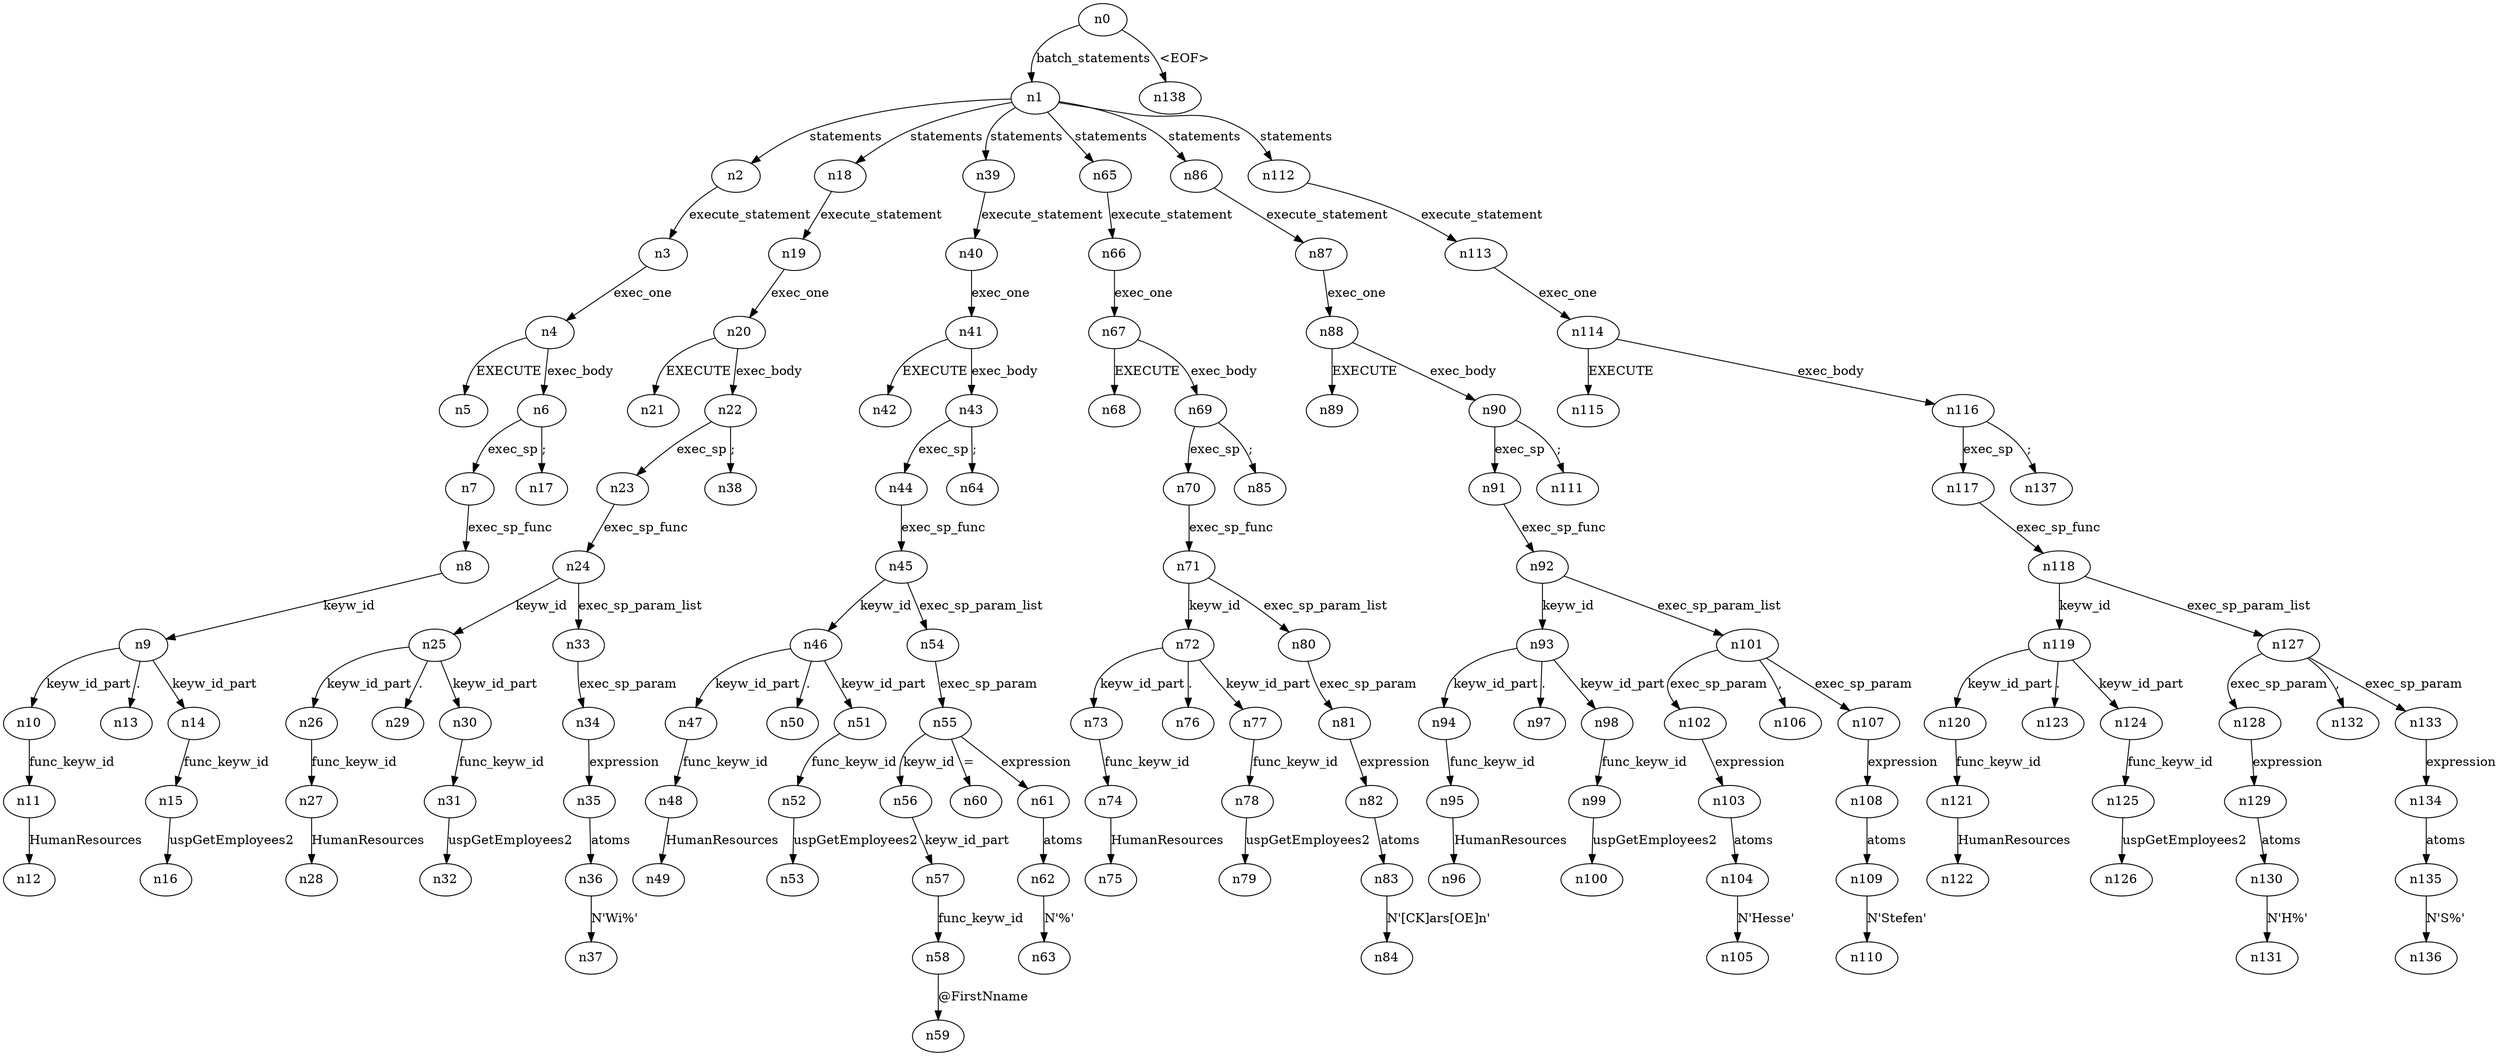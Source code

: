 digraph ParseTree {
  n0 -> n1 [label="batch_statements"];
  n1 -> n2 [label="statements"];
  n2 -> n3 [label="execute_statement"];
  n3 -> n4 [label="exec_one"];
  n4 -> n5 [label="EXECUTE"];
  n4 -> n6 [label="exec_body"];
  n6 -> n7 [label="exec_sp"];
  n7 -> n8 [label="exec_sp_func"];
  n8 -> n9 [label="keyw_id"];
  n9 -> n10 [label="keyw_id_part"];
  n10 -> n11 [label="func_keyw_id"];
  n11 -> n12 [label="HumanResources"];
  n9 -> n13 [label="."];
  n9 -> n14 [label="keyw_id_part"];
  n14 -> n15 [label="func_keyw_id"];
  n15 -> n16 [label="uspGetEmployees2"];
  n6 -> n17 [label=";"];
  n1 -> n18 [label="statements"];
  n18 -> n19 [label="execute_statement"];
  n19 -> n20 [label="exec_one"];
  n20 -> n21 [label="EXECUTE"];
  n20 -> n22 [label="exec_body"];
  n22 -> n23 [label="exec_sp"];
  n23 -> n24 [label="exec_sp_func"];
  n24 -> n25 [label="keyw_id"];
  n25 -> n26 [label="keyw_id_part"];
  n26 -> n27 [label="func_keyw_id"];
  n27 -> n28 [label="HumanResources"];
  n25 -> n29 [label="."];
  n25 -> n30 [label="keyw_id_part"];
  n30 -> n31 [label="func_keyw_id"];
  n31 -> n32 [label="uspGetEmployees2"];
  n24 -> n33 [label="exec_sp_param_list"];
  n33 -> n34 [label="exec_sp_param"];
  n34 -> n35 [label="expression"];
  n35 -> n36 [label="atoms"];
  n36 -> n37 [label="N'Wi%'"];
  n22 -> n38 [label=";"];
  n1 -> n39 [label="statements"];
  n39 -> n40 [label="execute_statement"];
  n40 -> n41 [label="exec_one"];
  n41 -> n42 [label="EXECUTE"];
  n41 -> n43 [label="exec_body"];
  n43 -> n44 [label="exec_sp"];
  n44 -> n45 [label="exec_sp_func"];
  n45 -> n46 [label="keyw_id"];
  n46 -> n47 [label="keyw_id_part"];
  n47 -> n48 [label="func_keyw_id"];
  n48 -> n49 [label="HumanResources"];
  n46 -> n50 [label="."];
  n46 -> n51 [label="keyw_id_part"];
  n51 -> n52 [label="func_keyw_id"];
  n52 -> n53 [label="uspGetEmployees2"];
  n45 -> n54 [label="exec_sp_param_list"];
  n54 -> n55 [label="exec_sp_param"];
  n55 -> n56 [label="keyw_id"];
  n56 -> n57 [label="keyw_id_part"];
  n57 -> n58 [label="func_keyw_id"];
  n58 -> n59 [label="@FirstNname"];
  n55 -> n60 [label="="];
  n55 -> n61 [label="expression"];
  n61 -> n62 [label="atoms"];
  n62 -> n63 [label="N'%'"];
  n43 -> n64 [label=";"];
  n1 -> n65 [label="statements"];
  n65 -> n66 [label="execute_statement"];
  n66 -> n67 [label="exec_one"];
  n67 -> n68 [label="EXECUTE"];
  n67 -> n69 [label="exec_body"];
  n69 -> n70 [label="exec_sp"];
  n70 -> n71 [label="exec_sp_func"];
  n71 -> n72 [label="keyw_id"];
  n72 -> n73 [label="keyw_id_part"];
  n73 -> n74 [label="func_keyw_id"];
  n74 -> n75 [label="HumanResources"];
  n72 -> n76 [label="."];
  n72 -> n77 [label="keyw_id_part"];
  n77 -> n78 [label="func_keyw_id"];
  n78 -> n79 [label="uspGetEmployees2"];
  n71 -> n80 [label="exec_sp_param_list"];
  n80 -> n81 [label="exec_sp_param"];
  n81 -> n82 [label="expression"];
  n82 -> n83 [label="atoms"];
  n83 -> n84 [label="N'[CK]ars[OE]n'"];
  n69 -> n85 [label=";"];
  n1 -> n86 [label="statements"];
  n86 -> n87 [label="execute_statement"];
  n87 -> n88 [label="exec_one"];
  n88 -> n89 [label="EXECUTE"];
  n88 -> n90 [label="exec_body"];
  n90 -> n91 [label="exec_sp"];
  n91 -> n92 [label="exec_sp_func"];
  n92 -> n93 [label="keyw_id"];
  n93 -> n94 [label="keyw_id_part"];
  n94 -> n95 [label="func_keyw_id"];
  n95 -> n96 [label="HumanResources"];
  n93 -> n97 [label="."];
  n93 -> n98 [label="keyw_id_part"];
  n98 -> n99 [label="func_keyw_id"];
  n99 -> n100 [label="uspGetEmployees2"];
  n92 -> n101 [label="exec_sp_param_list"];
  n101 -> n102 [label="exec_sp_param"];
  n102 -> n103 [label="expression"];
  n103 -> n104 [label="atoms"];
  n104 -> n105 [label="N'Hesse'"];
  n101 -> n106 [label=","];
  n101 -> n107 [label="exec_sp_param"];
  n107 -> n108 [label="expression"];
  n108 -> n109 [label="atoms"];
  n109 -> n110 [label="N'Stefen'"];
  n90 -> n111 [label=";"];
  n1 -> n112 [label="statements"];
  n112 -> n113 [label="execute_statement"];
  n113 -> n114 [label="exec_one"];
  n114 -> n115 [label="EXECUTE"];
  n114 -> n116 [label="exec_body"];
  n116 -> n117 [label="exec_sp"];
  n117 -> n118 [label="exec_sp_func"];
  n118 -> n119 [label="keyw_id"];
  n119 -> n120 [label="keyw_id_part"];
  n120 -> n121 [label="func_keyw_id"];
  n121 -> n122 [label="HumanResources"];
  n119 -> n123 [label="."];
  n119 -> n124 [label="keyw_id_part"];
  n124 -> n125 [label="func_keyw_id"];
  n125 -> n126 [label="uspGetEmployees2"];
  n118 -> n127 [label="exec_sp_param_list"];
  n127 -> n128 [label="exec_sp_param"];
  n128 -> n129 [label="expression"];
  n129 -> n130 [label="atoms"];
  n130 -> n131 [label="N'H%'"];
  n127 -> n132 [label=","];
  n127 -> n133 [label="exec_sp_param"];
  n133 -> n134 [label="expression"];
  n134 -> n135 [label="atoms"];
  n135 -> n136 [label="N'S%'"];
  n116 -> n137 [label=";"];
  n0 -> n138 [label="<EOF>"];
}